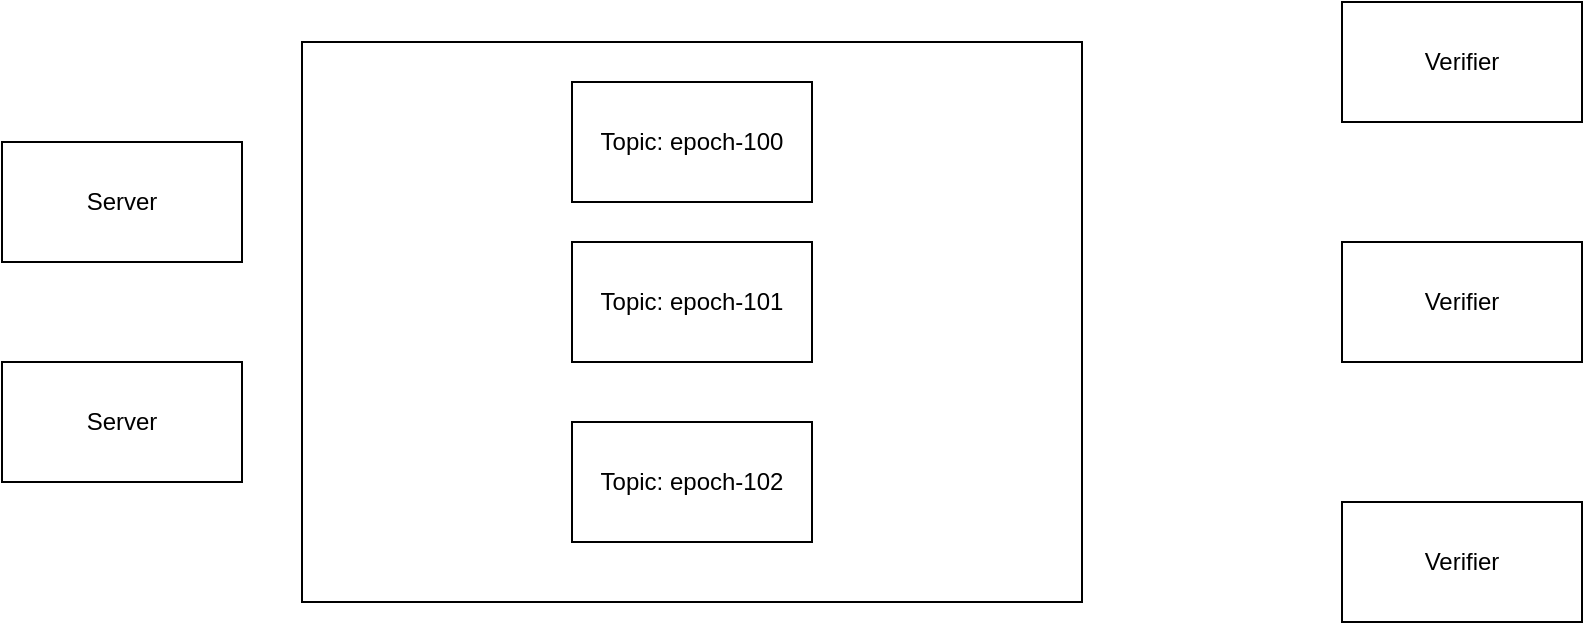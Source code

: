 <mxfile version="24.7.6">
  <diagram name="Page-1" id="FQfgo-1Cl8h0fg4zOunA">
    <mxGraphModel dx="1297" dy="622" grid="1" gridSize="10" guides="1" tooltips="1" connect="1" arrows="1" fold="1" page="1" pageScale="1" pageWidth="827" pageHeight="1169" math="0" shadow="0">
      <root>
        <mxCell id="0" />
        <mxCell id="1" parent="0" />
        <mxCell id="7FuEdaakRmzoEATMtUyy-1" value="Server" style="rounded=0;whiteSpace=wrap;html=1;" vertex="1" parent="1">
          <mxGeometry x="140" y="180" width="120" height="60" as="geometry" />
        </mxCell>
        <mxCell id="7FuEdaakRmzoEATMtUyy-2" value="Server" style="rounded=0;whiteSpace=wrap;html=1;" vertex="1" parent="1">
          <mxGeometry x="140" y="290" width="120" height="60" as="geometry" />
        </mxCell>
        <mxCell id="7FuEdaakRmzoEATMtUyy-3" value="" style="rounded=0;whiteSpace=wrap;html=1;" vertex="1" parent="1">
          <mxGeometry x="290" y="130" width="390" height="280" as="geometry" />
        </mxCell>
        <mxCell id="7FuEdaakRmzoEATMtUyy-4" value="Topic: epoch-100" style="whiteSpace=wrap;html=1;" vertex="1" parent="1">
          <mxGeometry x="425" y="150" width="120" height="60" as="geometry" />
        </mxCell>
        <mxCell id="7FuEdaakRmzoEATMtUyy-5" value="Topic: epoch-101" style="whiteSpace=wrap;html=1;" vertex="1" parent="1">
          <mxGeometry x="425" y="230" width="120" height="60" as="geometry" />
        </mxCell>
        <mxCell id="7FuEdaakRmzoEATMtUyy-6" value="Topic: epoch-102" style="whiteSpace=wrap;html=1;" vertex="1" parent="1">
          <mxGeometry x="425" y="320" width="120" height="60" as="geometry" />
        </mxCell>
        <mxCell id="7FuEdaakRmzoEATMtUyy-7" value="Verifier" style="rounded=0;whiteSpace=wrap;html=1;" vertex="1" parent="1">
          <mxGeometry x="810" y="110" width="120" height="60" as="geometry" />
        </mxCell>
        <mxCell id="7FuEdaakRmzoEATMtUyy-8" value="Verifier" style="rounded=0;whiteSpace=wrap;html=1;" vertex="1" parent="1">
          <mxGeometry x="810" y="230" width="120" height="60" as="geometry" />
        </mxCell>
        <mxCell id="7FuEdaakRmzoEATMtUyy-9" value="Verifier" style="rounded=0;whiteSpace=wrap;html=1;" vertex="1" parent="1">
          <mxGeometry x="810" y="360" width="120" height="60" as="geometry" />
        </mxCell>
      </root>
    </mxGraphModel>
  </diagram>
</mxfile>
